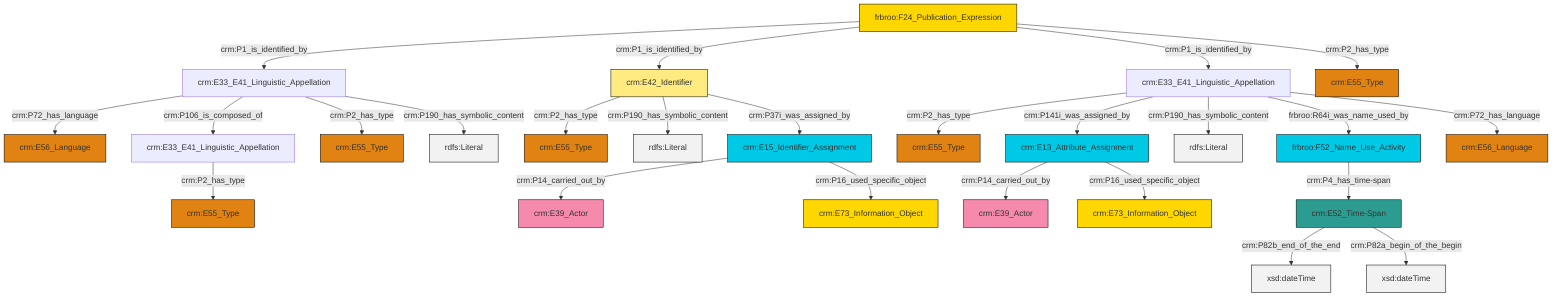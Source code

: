 graph TD
classDef Literal fill:#f2f2f2,stroke:#000000;
classDef CRM_Entity fill:#FFFFFF,stroke:#000000;
classDef Temporal_Entity fill:#00C9E6, stroke:#000000;
classDef Type fill:#E18312, stroke:#000000;
classDef Time-Span fill:#2C9C91, stroke:#000000;
classDef Appellation fill:#FFEB7F, stroke:#000000;
classDef Place fill:#008836, stroke:#000000;
classDef Persistent_Item fill:#B266B2, stroke:#000000;
classDef Conceptual_Object fill:#FFD700, stroke:#000000;
classDef Physical_Thing fill:#D2B48C, stroke:#000000;
classDef Actor fill:#f58aad, stroke:#000000;
classDef PC_Classes fill:#4ce600, stroke:#000000;
classDef Multi fill:#cccccc,stroke:#000000;

0["crm:E33_E41_Linguistic_Appellation"]:::Default -->|crm:P72_has_language| 1["crm:E56_Language"]:::Type
2["crm:E33_E41_Linguistic_Appellation"]:::Default -->|crm:P2_has_type| 3["crm:E55_Type"]:::Type
4["crm:E42_Identifier"]:::Appellation -->|crm:P2_has_type| 5["crm:E55_Type"]:::Type
6["crm:E52_Time-Span"]:::Time-Span -->|crm:P82b_end_of_the_end| 7[xsd:dateTime]:::Literal
2["crm:E33_E41_Linguistic_Appellation"]:::Default -->|crm:P141i_was_assigned_by| 13["crm:E13_Attribute_Assignment"]:::Temporal_Entity
2["crm:E33_E41_Linguistic_Appellation"]:::Default -->|crm:P190_has_symbolic_content| 14[rdfs:Literal]:::Literal
15["frbroo:F24_Publication_Expression"]:::Conceptual_Object -->|crm:P1_is_identified_by| 0["crm:E33_E41_Linguistic_Appellation"]:::Default
2["crm:E33_E41_Linguistic_Appellation"]:::Default -->|frbroo:R64i_was_name_used_by| 16["frbroo:F52_Name_Use_Activity"]:::Temporal_Entity
4["crm:E42_Identifier"]:::Appellation -->|crm:P190_has_symbolic_content| 21[rdfs:Literal]:::Literal
25["crm:E15_Identifier_Assignment"]:::Temporal_Entity -->|crm:P14_carried_out_by| 11["crm:E39_Actor"]:::Actor
15["frbroo:F24_Publication_Expression"]:::Conceptual_Object -->|crm:P1_is_identified_by| 4["crm:E42_Identifier"]:::Appellation
2["crm:E33_E41_Linguistic_Appellation"]:::Default -->|crm:P72_has_language| 8["crm:E56_Language"]:::Type
13["crm:E13_Attribute_Assignment"]:::Temporal_Entity -->|crm:P14_carried_out_by| 27["crm:E39_Actor"]:::Actor
0["crm:E33_E41_Linguistic_Appellation"]:::Default -->|crm:P106_is_composed_of| 28["crm:E33_E41_Linguistic_Appellation"]:::Default
0["crm:E33_E41_Linguistic_Appellation"]:::Default -->|crm:P2_has_type| 19["crm:E55_Type"]:::Type
4["crm:E42_Identifier"]:::Appellation -->|crm:P37i_was_assigned_by| 25["crm:E15_Identifier_Assignment"]:::Temporal_Entity
6["crm:E52_Time-Span"]:::Time-Span -->|crm:P82a_begin_of_the_begin| 35[xsd:dateTime]:::Literal
28["crm:E33_E41_Linguistic_Appellation"]:::Default -->|crm:P2_has_type| 30["crm:E55_Type"]:::Type
15["frbroo:F24_Publication_Expression"]:::Conceptual_Object -->|crm:P1_is_identified_by| 2["crm:E33_E41_Linguistic_Appellation"]:::Default
15["frbroo:F24_Publication_Expression"]:::Conceptual_Object -->|crm:P2_has_type| 41["crm:E55_Type"]:::Type
25["crm:E15_Identifier_Assignment"]:::Temporal_Entity -->|crm:P16_used_specific_object| 23["crm:E73_Information_Object"]:::Conceptual_Object
16["frbroo:F52_Name_Use_Activity"]:::Temporal_Entity -->|crm:P4_has_time-span| 6["crm:E52_Time-Span"]:::Time-Span
0["crm:E33_E41_Linguistic_Appellation"]:::Default -->|crm:P190_has_symbolic_content| 46[rdfs:Literal]:::Literal
13["crm:E13_Attribute_Assignment"]:::Temporal_Entity -->|crm:P16_used_specific_object| 33["crm:E73_Information_Object"]:::Conceptual_Object